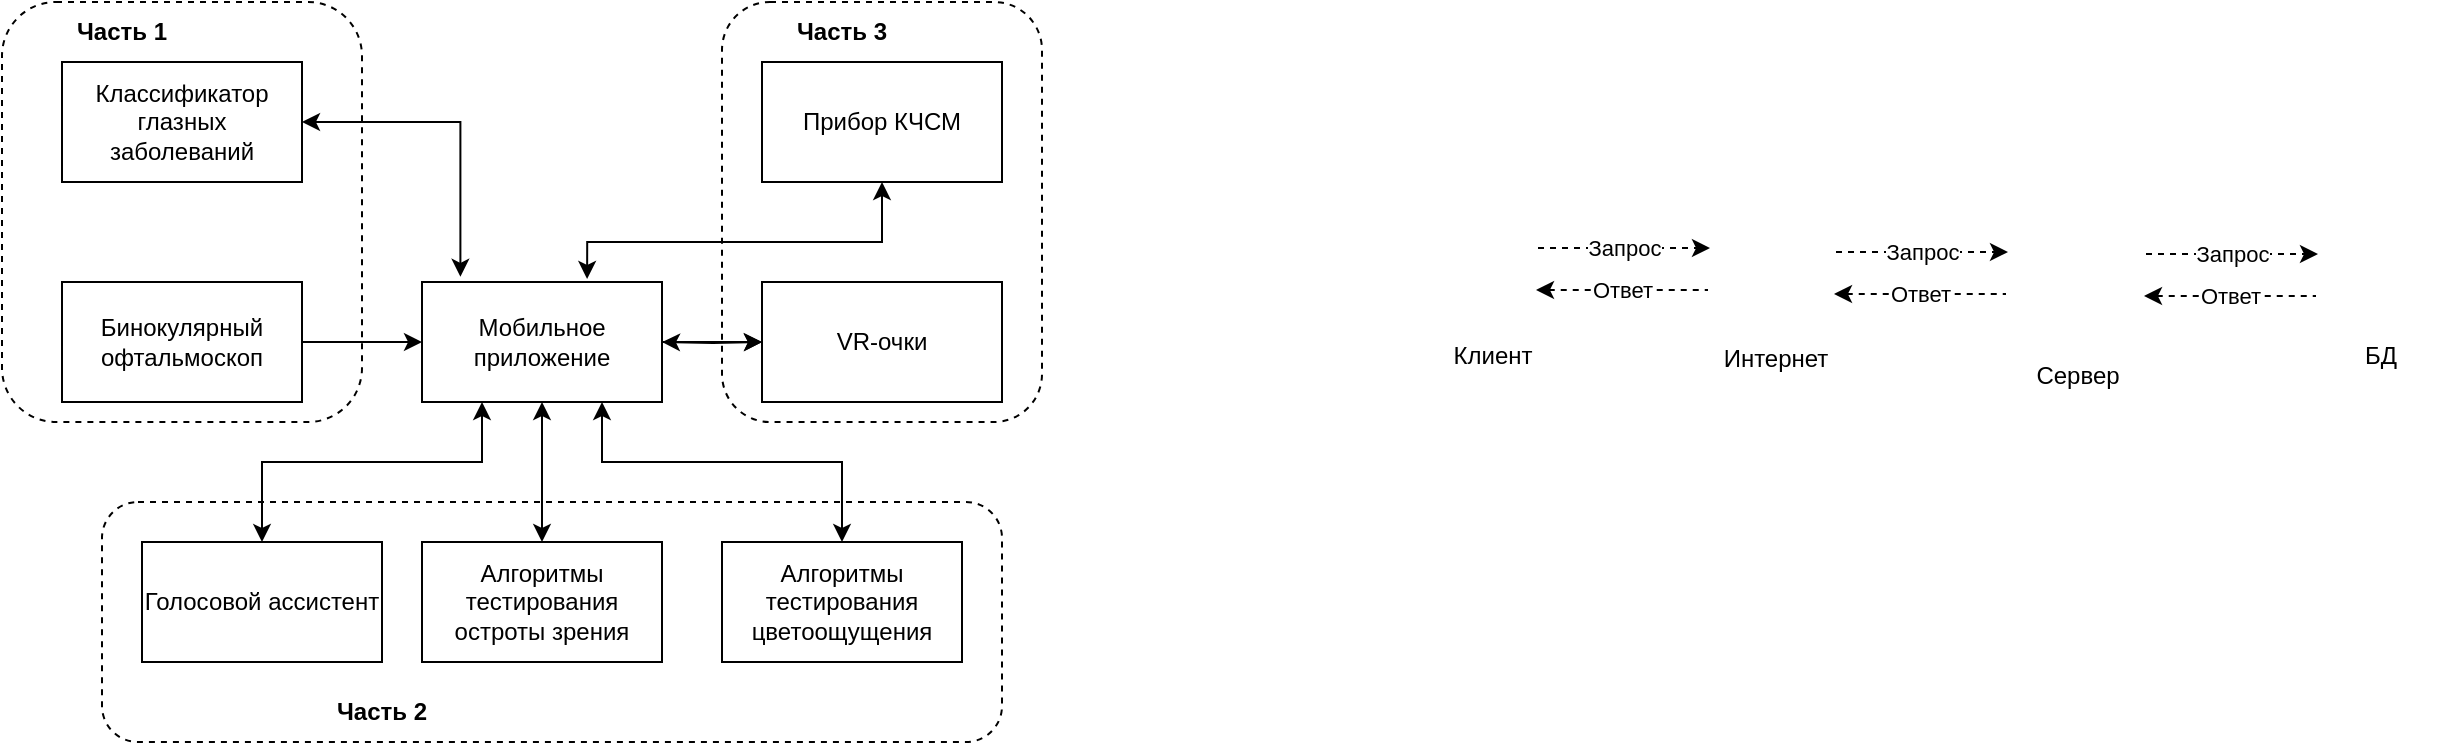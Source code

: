 <mxfile version="22.1.21" type="github">
  <diagram name="Страница — 1" id="EGroESzkX26s0D2u4uYk">
    <mxGraphModel dx="763" dy="802" grid="0" gridSize="10" guides="1" tooltips="1" connect="1" arrows="1" fold="1" page="0" pageScale="1" pageWidth="827" pageHeight="1169" math="0" shadow="0">
      <root>
        <mxCell id="0" />
        <mxCell id="1" parent="0" />
        <mxCell id="1FSs8luJK5m3K-ZuWKAW-19" value="" style="rounded=1;whiteSpace=wrap;html=1;fillColor=none;dashed=1;" vertex="1" parent="1">
          <mxGeometry x="110" y="190" width="450" height="120" as="geometry" />
        </mxCell>
        <mxCell id="1FSs8luJK5m3K-ZuWKAW-18" value="" style="rounded=1;whiteSpace=wrap;html=1;fillColor=none;dashed=1;" vertex="1" parent="1">
          <mxGeometry x="60" y="-60" width="180" height="210" as="geometry" />
        </mxCell>
        <mxCell id="1FSs8luJK5m3K-ZuWKAW-1" value="Бинокулярный офтальмоскоп" style="rounded=0;whiteSpace=wrap;html=1;" vertex="1" parent="1">
          <mxGeometry x="90" y="80" width="120" height="60" as="geometry" />
        </mxCell>
        <mxCell id="1FSs8luJK5m3K-ZuWKAW-13" value="" style="edgeStyle=orthogonalEdgeStyle;rounded=0;orthogonalLoop=1;jettySize=auto;html=1;" edge="1" parent="1" source="1FSs8luJK5m3K-ZuWKAW-2" target="1FSs8luJK5m3K-ZuWKAW-8">
          <mxGeometry relative="1" as="geometry" />
        </mxCell>
        <mxCell id="1FSs8luJK5m3K-ZuWKAW-2" value="Мобильное приложение" style="rounded=0;whiteSpace=wrap;html=1;" vertex="1" parent="1">
          <mxGeometry x="270" y="80" width="120" height="60" as="geometry" />
        </mxCell>
        <mxCell id="1FSs8luJK5m3K-ZuWKAW-3" value="Классификатор глазных заболеваний" style="rounded=0;whiteSpace=wrap;html=1;" vertex="1" parent="1">
          <mxGeometry x="90" y="-30" width="120" height="60" as="geometry" />
        </mxCell>
        <mxCell id="1FSs8luJK5m3K-ZuWKAW-4" value="Алгоритмы тестирования остроты зрения" style="rounded=0;whiteSpace=wrap;html=1;" vertex="1" parent="1">
          <mxGeometry x="270" y="210" width="120" height="60" as="geometry" />
        </mxCell>
        <mxCell id="1FSs8luJK5m3K-ZuWKAW-5" value="Алгоритмы тестирования цветоощущения" style="rounded=0;whiteSpace=wrap;html=1;" vertex="1" parent="1">
          <mxGeometry x="420" y="210" width="120" height="60" as="geometry" />
        </mxCell>
        <mxCell id="1FSs8luJK5m3K-ZuWKAW-6" value="Прибор КЧСМ" style="rounded=0;whiteSpace=wrap;html=1;" vertex="1" parent="1">
          <mxGeometry x="440" y="-30" width="120" height="60" as="geometry" />
        </mxCell>
        <mxCell id="1FSs8luJK5m3K-ZuWKAW-7" value="Голосовой ассистент" style="rounded=0;whiteSpace=wrap;html=1;" vertex="1" parent="1">
          <mxGeometry x="130" y="210" width="120" height="60" as="geometry" />
        </mxCell>
        <mxCell id="1FSs8luJK5m3K-ZuWKAW-8" value="VR-очки" style="rounded=0;whiteSpace=wrap;html=1;" vertex="1" parent="1">
          <mxGeometry x="440" y="80" width="120" height="60" as="geometry" />
        </mxCell>
        <mxCell id="1FSs8luJK5m3K-ZuWKAW-9" value="" style="endArrow=classic;html=1;rounded=0;exitX=1;exitY=0.5;exitDx=0;exitDy=0;entryX=0;entryY=0.5;entryDx=0;entryDy=0;" edge="1" parent="1" source="1FSs8luJK5m3K-ZuWKAW-1" target="1FSs8luJK5m3K-ZuWKAW-2">
          <mxGeometry width="50" height="50" relative="1" as="geometry">
            <mxPoint x="260" y="260" as="sourcePoint" />
            <mxPoint x="310" y="210" as="targetPoint" />
          </mxGeometry>
        </mxCell>
        <mxCell id="1FSs8luJK5m3K-ZuWKAW-10" value="" style="endArrow=classic;startArrow=classic;html=1;rounded=0;exitX=1;exitY=0.5;exitDx=0;exitDy=0;entryX=0.16;entryY=-0.043;entryDx=0;entryDy=0;entryPerimeter=0;edgeStyle=orthogonalEdgeStyle;" edge="1" parent="1" source="1FSs8luJK5m3K-ZuWKAW-3" target="1FSs8luJK5m3K-ZuWKAW-2">
          <mxGeometry width="50" height="50" relative="1" as="geometry">
            <mxPoint x="290" y="260" as="sourcePoint" />
            <mxPoint x="340" y="210" as="targetPoint" />
          </mxGeometry>
        </mxCell>
        <mxCell id="1FSs8luJK5m3K-ZuWKAW-11" value="" style="endArrow=classic;startArrow=classic;html=1;rounded=0;exitX=0.5;exitY=0;exitDx=0;exitDy=0;entryX=0.5;entryY=1;entryDx=0;entryDy=0;edgeStyle=orthogonalEdgeStyle;" edge="1" parent="1" source="1FSs8luJK5m3K-ZuWKAW-4" target="1FSs8luJK5m3K-ZuWKAW-2">
          <mxGeometry width="50" height="50" relative="1" as="geometry">
            <mxPoint x="230" y="271" as="sourcePoint" />
            <mxPoint x="282" y="220" as="targetPoint" />
          </mxGeometry>
        </mxCell>
        <mxCell id="1FSs8luJK5m3K-ZuWKAW-12" value="" style="endArrow=classic;startArrow=classic;html=1;rounded=0;entryX=0;entryY=0.5;entryDx=0;entryDy=0;edgeStyle=orthogonalEdgeStyle;" edge="1" parent="1" target="1FSs8luJK5m3K-ZuWKAW-8">
          <mxGeometry width="50" height="50" relative="1" as="geometry">
            <mxPoint x="390" y="110" as="sourcePoint" />
            <mxPoint x="292" y="149" as="targetPoint" />
          </mxGeometry>
        </mxCell>
        <mxCell id="1FSs8luJK5m3K-ZuWKAW-14" value="" style="endArrow=classic;startArrow=classic;html=1;rounded=0;edgeStyle=orthogonalEdgeStyle;exitX=0.25;exitY=1;exitDx=0;exitDy=0;" edge="1" parent="1" source="1FSs8luJK5m3K-ZuWKAW-2">
          <mxGeometry width="50" height="50" relative="1" as="geometry">
            <mxPoint x="330" y="80" as="sourcePoint" />
            <mxPoint x="190" y="210" as="targetPoint" />
            <Array as="points">
              <mxPoint x="300" y="170" />
              <mxPoint x="190" y="170" />
            </Array>
          </mxGeometry>
        </mxCell>
        <mxCell id="1FSs8luJK5m3K-ZuWKAW-15" value="" style="endArrow=classic;startArrow=classic;html=1;rounded=0;entryX=0.5;entryY=0;entryDx=0;entryDy=0;edgeStyle=orthogonalEdgeStyle;exitX=0.75;exitY=1;exitDx=0;exitDy=0;" edge="1" parent="1" source="1FSs8luJK5m3K-ZuWKAW-2" target="1FSs8luJK5m3K-ZuWKAW-5">
          <mxGeometry width="50" height="50" relative="1" as="geometry">
            <mxPoint x="400" y="120" as="sourcePoint" />
            <mxPoint x="440" y="120" as="targetPoint" />
            <Array as="points">
              <mxPoint x="360" y="170" />
              <mxPoint x="480" y="170" />
            </Array>
          </mxGeometry>
        </mxCell>
        <mxCell id="1FSs8luJK5m3K-ZuWKAW-16" value="" style="endArrow=classic;startArrow=classic;html=1;rounded=0;entryX=0.5;entryY=1;entryDx=0;entryDy=0;edgeStyle=orthogonalEdgeStyle;exitX=0.688;exitY=-0.025;exitDx=0;exitDy=0;exitPerimeter=0;" edge="1" parent="1" source="1FSs8luJK5m3K-ZuWKAW-2" target="1FSs8luJK5m3K-ZuWKAW-6">
          <mxGeometry width="50" height="50" relative="1" as="geometry">
            <mxPoint x="370" y="150" as="sourcePoint" />
            <mxPoint x="440" y="200" as="targetPoint" />
            <Array as="points">
              <mxPoint x="353" y="60" />
              <mxPoint x="500" y="60" />
            </Array>
          </mxGeometry>
        </mxCell>
        <mxCell id="1FSs8luJK5m3K-ZuWKAW-20" value="" style="rounded=1;whiteSpace=wrap;html=1;fillColor=none;dashed=1;" vertex="1" parent="1">
          <mxGeometry x="420" y="-60" width="160" height="210" as="geometry" />
        </mxCell>
        <mxCell id="1FSs8luJK5m3K-ZuWKAW-21" value="Часть 3" style="text;html=1;strokeColor=none;fillColor=none;align=center;verticalAlign=middle;whiteSpace=wrap;rounded=0;fontStyle=1" vertex="1" parent="1">
          <mxGeometry x="450" y="-60" width="60" height="30" as="geometry" />
        </mxCell>
        <mxCell id="1FSs8luJK5m3K-ZuWKAW-22" value="Часть 2" style="text;html=1;strokeColor=none;fillColor=none;align=center;verticalAlign=middle;whiteSpace=wrap;rounded=0;fontStyle=1" vertex="1" parent="1">
          <mxGeometry x="220" y="280" width="60" height="30" as="geometry" />
        </mxCell>
        <mxCell id="1FSs8luJK5m3K-ZuWKAW-23" value="Часть 1" style="text;html=1;strokeColor=none;fillColor=none;align=center;verticalAlign=middle;whiteSpace=wrap;rounded=0;fontStyle=1" vertex="1" parent="1">
          <mxGeometry x="90" y="-60" width="60" height="30" as="geometry" />
        </mxCell>
        <mxCell id="1FSs8luJK5m3K-ZuWKAW-27" value="Сервер" style="shape=image;verticalLabelPosition=bottom;labelBackgroundColor=default;verticalAlign=top;aspect=fixed;imageAspect=0;image=https://cdn-icons-png.flaticon.com/512/5883/5883176.png;" vertex="1" parent="1">
          <mxGeometry x="1064" y="45" width="68" height="68" as="geometry" />
        </mxCell>
        <mxCell id="1FSs8luJK5m3K-ZuWKAW-28" value="БД" style="shape=image;verticalLabelPosition=bottom;labelBackgroundColor=default;verticalAlign=top;aspect=fixed;imageAspect=0;image=https://cdn-icons-png.flaticon.com/512/1602/1602309.png;" vertex="1" parent="1">
          <mxGeometry x="1219" y="42" width="61" height="61" as="geometry" />
        </mxCell>
        <mxCell id="1FSs8luJK5m3K-ZuWKAW-29" value="Клиент" style="shape=image;verticalLabelPosition=bottom;labelBackgroundColor=default;verticalAlign=top;aspect=fixed;imageAspect=0;image=https://cdn-icons-png.flaticon.com/512/254/254638.png;" vertex="1" parent="1">
          <mxGeometry x="777" y="46" width="57" height="57" as="geometry" />
        </mxCell>
        <mxCell id="1FSs8luJK5m3K-ZuWKAW-35" value="" style="group" vertex="1" connectable="0" parent="1">
          <mxGeometry x="1131" y="66" width="87" height="21" as="geometry" />
        </mxCell>
        <mxCell id="1FSs8luJK5m3K-ZuWKAW-32" value="Запрос" style="endArrow=classic;html=1;rounded=0;dashed=1;" edge="1" parent="1FSs8luJK5m3K-ZuWKAW-35">
          <mxGeometry width="50" height="50" relative="1" as="geometry">
            <mxPoint x="1" as="sourcePoint" />
            <mxPoint x="87" as="targetPoint" />
          </mxGeometry>
        </mxCell>
        <mxCell id="1FSs8luJK5m3K-ZuWKAW-33" value="Ответ" style="endArrow=none;html=1;rounded=0;dashed=1;startArrow=classic;startFill=1;endFill=0;" edge="1" parent="1FSs8luJK5m3K-ZuWKAW-35">
          <mxGeometry width="50" height="50" relative="1" as="geometry">
            <mxPoint y="21" as="sourcePoint" />
            <mxPoint x="86" y="21" as="targetPoint" />
          </mxGeometry>
        </mxCell>
        <mxCell id="1FSs8luJK5m3K-ZuWKAW-36" value="" style="group" vertex="1" connectable="0" parent="1">
          <mxGeometry x="976" y="65" width="87" height="21" as="geometry" />
        </mxCell>
        <mxCell id="1FSs8luJK5m3K-ZuWKAW-37" value="Запрос" style="endArrow=classic;html=1;rounded=0;dashed=1;" edge="1" parent="1FSs8luJK5m3K-ZuWKAW-36">
          <mxGeometry width="50" height="50" relative="1" as="geometry">
            <mxPoint x="1" as="sourcePoint" />
            <mxPoint x="87" as="targetPoint" />
          </mxGeometry>
        </mxCell>
        <mxCell id="1FSs8luJK5m3K-ZuWKAW-38" value="Ответ" style="endArrow=none;html=1;rounded=0;dashed=1;startArrow=classic;startFill=1;endFill=0;" edge="1" parent="1FSs8luJK5m3K-ZuWKAW-36">
          <mxGeometry width="50" height="50" relative="1" as="geometry">
            <mxPoint y="21" as="sourcePoint" />
            <mxPoint x="86" y="21" as="targetPoint" />
          </mxGeometry>
        </mxCell>
        <mxCell id="1FSs8luJK5m3K-ZuWKAW-39" value="Интернет" style="shape=image;verticalLabelPosition=bottom;labelBackgroundColor=default;verticalAlign=top;aspect=fixed;imageAspect=0;image=https://cdn-icons-png.flaticon.com/512/149/149229.png;" vertex="1" parent="1">
          <mxGeometry x="918" y="46.5" width="58" height="58" as="geometry" />
        </mxCell>
        <mxCell id="1FSs8luJK5m3K-ZuWKAW-40" value="" style="group" vertex="1" connectable="0" parent="1">
          <mxGeometry x="827" y="63" width="87" height="21" as="geometry" />
        </mxCell>
        <mxCell id="1FSs8luJK5m3K-ZuWKAW-41" value="Запрос" style="endArrow=classic;html=1;rounded=0;dashed=1;" edge="1" parent="1FSs8luJK5m3K-ZuWKAW-40">
          <mxGeometry width="50" height="50" relative="1" as="geometry">
            <mxPoint x="1" as="sourcePoint" />
            <mxPoint x="87" as="targetPoint" />
          </mxGeometry>
        </mxCell>
        <mxCell id="1FSs8luJK5m3K-ZuWKAW-42" value="Ответ" style="endArrow=none;html=1;rounded=0;dashed=1;startArrow=classic;startFill=1;endFill=0;" edge="1" parent="1FSs8luJK5m3K-ZuWKAW-40">
          <mxGeometry width="50" height="50" relative="1" as="geometry">
            <mxPoint y="21" as="sourcePoint" />
            <mxPoint x="86" y="21" as="targetPoint" />
          </mxGeometry>
        </mxCell>
      </root>
    </mxGraphModel>
  </diagram>
</mxfile>
